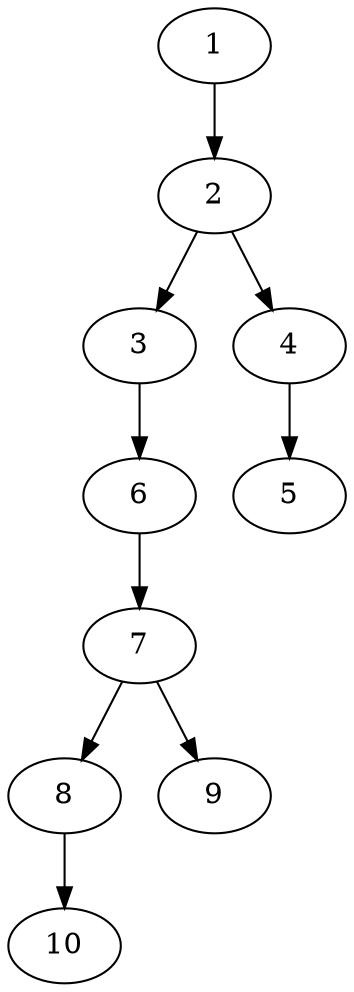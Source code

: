 // DAG (tier=1-easy, mode=data, n=10, ccr=0.300, fat=0.422, density=0.382, regular=0.611, jump=0.074, mindata=1048576, maxdata=8388608)
// DAG automatically generated by daggen at Sun Aug 24 16:33:33 2025
// /home/ermia/Project/Environments/daggen/bin/daggen --dot --ccr 0.300 --fat 0.422 --regular 0.611 --density 0.382 --jump 0.074 --mindata 1048576 --maxdata 8388608 -n 10 
digraph G {
  1 [size="2234662221854487", alpha="0.05", expect_size="1117331110927243"]
  1 -> 2 [size ="193676391219200"]
  2 [size="4788388317378904064", alpha="0.05", expect_size="2394194158689452032"]
  2 -> 3 [size ="22727389872128"]
  2 -> 4 [size ="22727389872128"]
  3 [size="188566244163584000000", alpha="0.14", expect_size="94283122081792000000"]
  3 -> 6 [size ="263066746880000"]
  4 [size="158185741856861056", alpha="0.02", expect_size="79092870928430528"]
  4 -> 5 [size ="69820271820800"]
  5 [size="261389749823802966016", alpha="0.15", expect_size="130694874911901483008"]
  6 [size="1104349542801571", alpha="0.06", expect_size="552174771400785"]
  6 -> 7 [size ="97944455872512"]
  7 [size="460009849505867136", alpha="0.01", expect_size="230004924752933568"]
  7 -> 8 [size ="182320053092352"]
  7 -> 9 [size ="182320053092352"]
  8 [size="18418484643822043136", alpha="0.15", expect_size="9209242321911021568"]
  8 -> 10 [size ="55794653462528"]
  9 [size="9977994270316994", alpha="0.02", expect_size="4988997135158497"]
  10 [size="348273737059393600", alpha="0.08", expect_size="174136868529696800"]
}